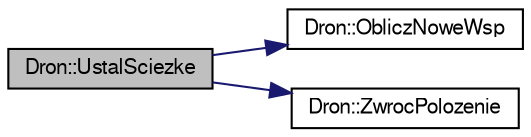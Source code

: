 digraph "Dron::UstalSciezke"
{
 // LATEX_PDF_SIZE
  edge [fontname="FreeSans",fontsize="10",labelfontname="FreeSans",labelfontsize="10"];
  node [fontname="FreeSans",fontsize="10",shape=record];
  rankdir="LR";
  Node1 [label="Dron::UstalSciezke",height=0.2,width=0.4,color="black", fillcolor="grey75", style="filled", fontcolor="black",tooltip="Metoda ustalajaca sciezke lotu drona."];
  Node1 -> Node2 [color="midnightblue",fontsize="10",style="solid",fontname="FreeSans"];
  Node2 [label="Dron::ObliczNoweWsp",height=0.2,width=0.4,color="black", fillcolor="white", style="filled",URL="$a00106.html#a4d1aa29cabcee8554a4712824fba7ede",tooltip="Metoda obliczajca wspolrzedne drona."];
  Node1 -> Node3 [color="midnightblue",fontsize="10",style="solid",fontname="FreeSans"];
  Node3 [label="Dron::ZwrocPolozenie",height=0.2,width=0.4,color="black", fillcolor="white", style="filled",URL="$a00106.html#a246caac7fba0c0cb58b49ae896cb6305",tooltip="Metoda zwracajaca aktualnie polozenie drona."];
}
